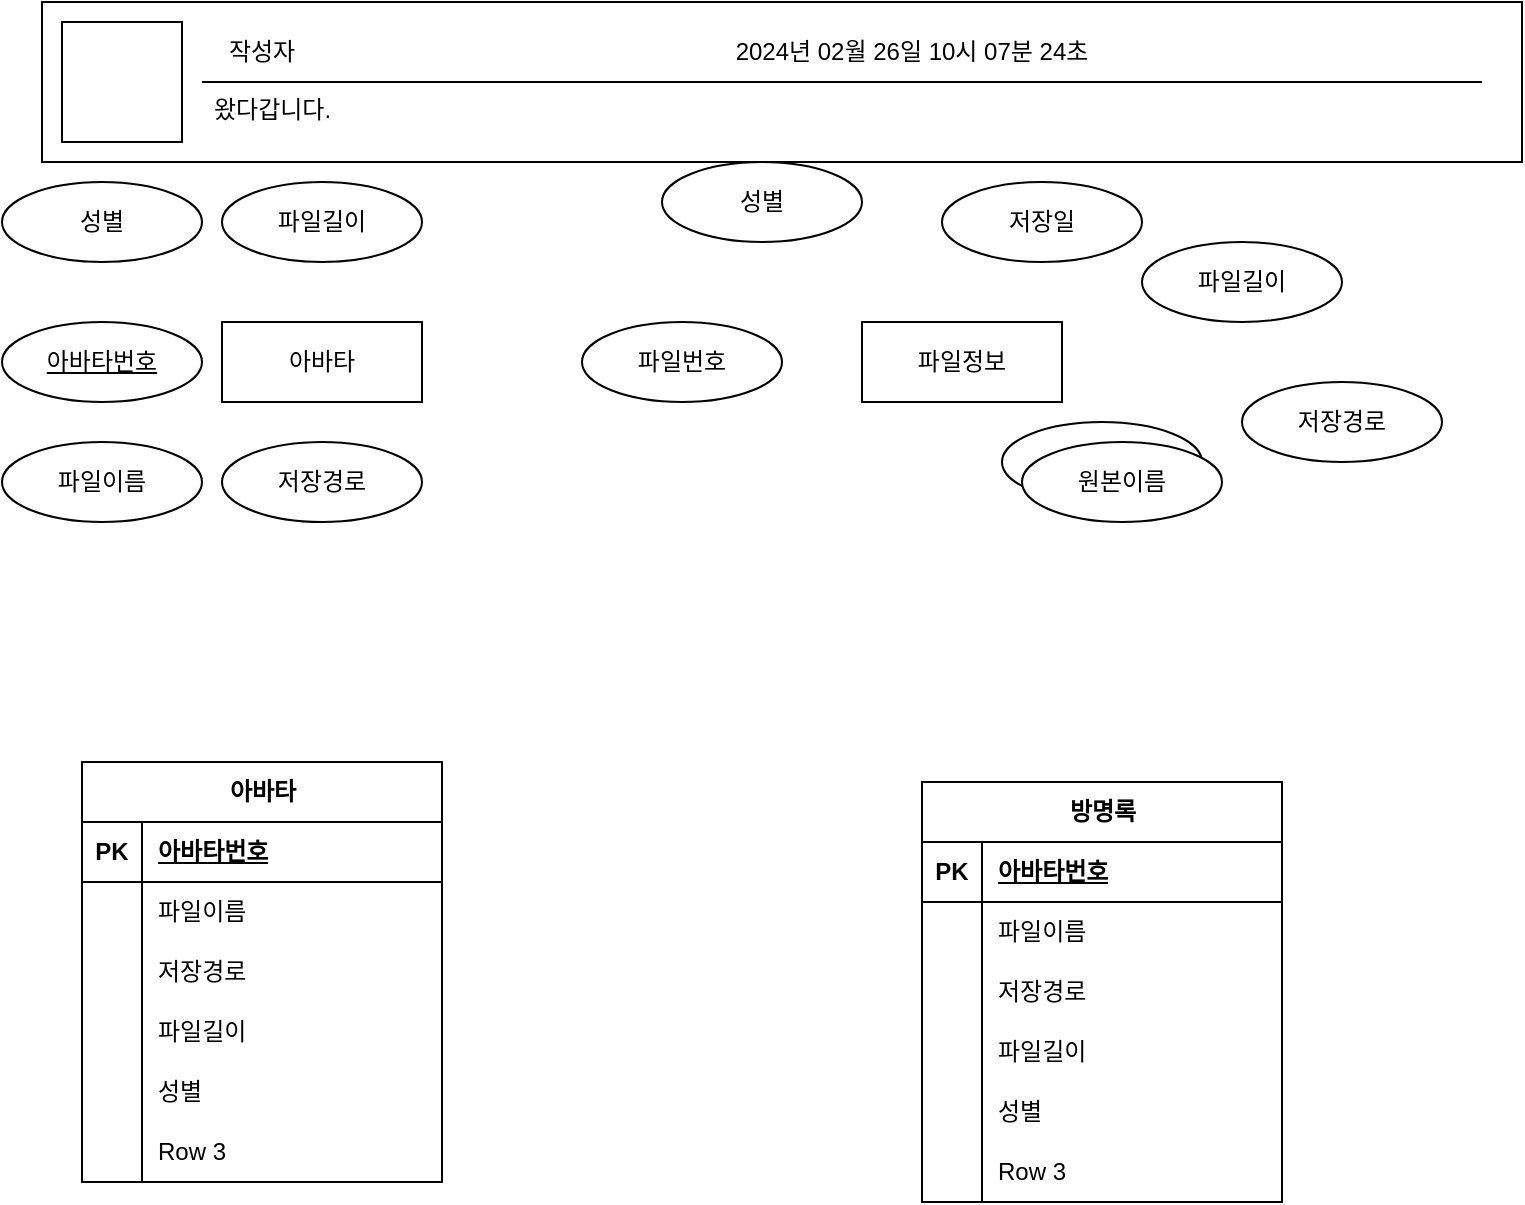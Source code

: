 <mxfile version="23.1.6" type="device">
  <diagram id="R2lEEEUBdFMjLlhIrx00" name="Page-1">
    <mxGraphModel dx="1034" dy="1824" grid="1" gridSize="10" guides="1" tooltips="1" connect="1" arrows="1" fold="1" page="1" pageScale="1" pageWidth="850" pageHeight="1100" math="0" shadow="0" extFonts="Permanent Marker^https://fonts.googleapis.com/css?family=Permanent+Marker">
      <root>
        <mxCell id="0" />
        <mxCell id="1" parent="0" />
        <mxCell id="e46GGUJAClQQ75eLyU_u-1" value="" style="whiteSpace=wrap;html=1;align=center;" vertex="1" parent="1">
          <mxGeometry x="30" y="-420" width="740" height="80" as="geometry" />
        </mxCell>
        <mxCell id="e46GGUJAClQQ75eLyU_u-2" value="" style="rounded=0;whiteSpace=wrap;html=1;" vertex="1" parent="1">
          <mxGeometry x="40" y="-410" width="60" height="60" as="geometry" />
        </mxCell>
        <mxCell id="e46GGUJAClQQ75eLyU_u-4" value="작성자" style="text;html=1;align=center;verticalAlign=middle;whiteSpace=wrap;rounded=0;" vertex="1" parent="1">
          <mxGeometry x="110" y="-410" width="60" height="30" as="geometry" />
        </mxCell>
        <mxCell id="e46GGUJAClQQ75eLyU_u-5" value="2024년 02월 26일 10시 07분 24초" style="text;html=1;align=center;verticalAlign=middle;whiteSpace=wrap;rounded=0;" vertex="1" parent="1">
          <mxGeometry x="370" y="-410" width="190" height="30" as="geometry" />
        </mxCell>
        <mxCell id="e46GGUJAClQQ75eLyU_u-6" value="" style="endArrow=none;html=1;rounded=0;exitX=0;exitY=1;exitDx=0;exitDy=0;entryX=0.973;entryY=0.5;entryDx=0;entryDy=0;entryPerimeter=0;" edge="1" parent="1" source="e46GGUJAClQQ75eLyU_u-4" target="e46GGUJAClQQ75eLyU_u-1">
          <mxGeometry width="50" height="50" relative="1" as="geometry">
            <mxPoint x="430" y="-70" as="sourcePoint" />
            <mxPoint x="480" y="-120" as="targetPoint" />
          </mxGeometry>
        </mxCell>
        <mxCell id="e46GGUJAClQQ75eLyU_u-7" value="왔다갑니다." style="text;strokeColor=none;fillColor=none;spacingLeft=4;spacingRight=4;overflow=hidden;rotatable=0;points=[[0,0.5],[1,0.5]];portConstraint=eastwest;fontSize=12;whiteSpace=wrap;html=1;" vertex="1" parent="1">
          <mxGeometry x="110" y="-380" width="330" height="30" as="geometry" />
        </mxCell>
        <mxCell id="e46GGUJAClQQ75eLyU_u-8" value="아바타" style="whiteSpace=wrap;html=1;align=center;" vertex="1" parent="1">
          <mxGeometry x="120" y="-260" width="100" height="40" as="geometry" />
        </mxCell>
        <mxCell id="e46GGUJAClQQ75eLyU_u-9" value="성별" style="ellipse;whiteSpace=wrap;html=1;align=center;" vertex="1" parent="1">
          <mxGeometry x="10" y="-330" width="100" height="40" as="geometry" />
        </mxCell>
        <mxCell id="e46GGUJAClQQ75eLyU_u-10" value="파일길이" style="ellipse;whiteSpace=wrap;html=1;align=center;" vertex="1" parent="1">
          <mxGeometry x="120" y="-330" width="100" height="40" as="geometry" />
        </mxCell>
        <mxCell id="e46GGUJAClQQ75eLyU_u-11" value="저장경로" style="ellipse;whiteSpace=wrap;html=1;align=center;" vertex="1" parent="1">
          <mxGeometry x="120" y="-200" width="100" height="40" as="geometry" />
        </mxCell>
        <mxCell id="e46GGUJAClQQ75eLyU_u-13" value="파일이름" style="ellipse;whiteSpace=wrap;html=1;align=center;" vertex="1" parent="1">
          <mxGeometry x="10" y="-200" width="100" height="40" as="geometry" />
        </mxCell>
        <mxCell id="e46GGUJAClQQ75eLyU_u-14" value="파일정보" style="whiteSpace=wrap;html=1;align=center;" vertex="1" parent="1">
          <mxGeometry x="440" y="-260" width="100" height="40" as="geometry" />
        </mxCell>
        <mxCell id="e46GGUJAClQQ75eLyU_u-15" value="성별" style="ellipse;whiteSpace=wrap;html=1;align=center;" vertex="1" parent="1">
          <mxGeometry x="340" y="-340" width="100" height="40" as="geometry" />
        </mxCell>
        <mxCell id="e46GGUJAClQQ75eLyU_u-16" value="파일길이" style="ellipse;whiteSpace=wrap;html=1;align=center;" vertex="1" parent="1">
          <mxGeometry x="580" y="-300" width="100" height="40" as="geometry" />
        </mxCell>
        <mxCell id="e46GGUJAClQQ75eLyU_u-17" value="저장경로" style="ellipse;whiteSpace=wrap;html=1;align=center;" vertex="1" parent="1">
          <mxGeometry x="630" y="-230" width="100" height="40" as="geometry" />
        </mxCell>
        <mxCell id="e46GGUJAClQQ75eLyU_u-18" value="파일이름" style="ellipse;whiteSpace=wrap;html=1;align=center;" vertex="1" parent="1">
          <mxGeometry x="510" y="-210" width="100" height="40" as="geometry" />
        </mxCell>
        <mxCell id="e46GGUJAClQQ75eLyU_u-19" value="파일번호" style="ellipse;whiteSpace=wrap;html=1;align=center;" vertex="1" parent="1">
          <mxGeometry x="300" y="-260" width="100" height="40" as="geometry" />
        </mxCell>
        <mxCell id="e46GGUJAClQQ75eLyU_u-22" value="아바타번호" style="ellipse;whiteSpace=wrap;html=1;align=center;fontStyle=4;" vertex="1" parent="1">
          <mxGeometry x="10" y="-260" width="100" height="40" as="geometry" />
        </mxCell>
        <mxCell id="e46GGUJAClQQ75eLyU_u-26" value="저장일" style="ellipse;whiteSpace=wrap;html=1;align=center;" vertex="1" parent="1">
          <mxGeometry x="480" y="-330" width="100" height="40" as="geometry" />
        </mxCell>
        <mxCell id="e46GGUJAClQQ75eLyU_u-27" value="원본이름" style="ellipse;whiteSpace=wrap;html=1;align=center;" vertex="1" parent="1">
          <mxGeometry x="520" y="-200" width="100" height="40" as="geometry" />
        </mxCell>
        <mxCell id="e46GGUJAClQQ75eLyU_u-28" value="아바타" style="shape=table;startSize=30;container=1;collapsible=1;childLayout=tableLayout;fixedRows=1;rowLines=0;fontStyle=1;align=center;resizeLast=1;html=1;" vertex="1" parent="1">
          <mxGeometry x="50" y="-40" width="180" height="210" as="geometry" />
        </mxCell>
        <mxCell id="e46GGUJAClQQ75eLyU_u-29" value="" style="shape=tableRow;horizontal=0;startSize=0;swimlaneHead=0;swimlaneBody=0;fillColor=none;collapsible=0;dropTarget=0;points=[[0,0.5],[1,0.5]];portConstraint=eastwest;top=0;left=0;right=0;bottom=1;" vertex="1" parent="e46GGUJAClQQ75eLyU_u-28">
          <mxGeometry y="30" width="180" height="30" as="geometry" />
        </mxCell>
        <mxCell id="e46GGUJAClQQ75eLyU_u-30" value="PK" style="shape=partialRectangle;connectable=0;fillColor=none;top=0;left=0;bottom=0;right=0;fontStyle=1;overflow=hidden;whiteSpace=wrap;html=1;" vertex="1" parent="e46GGUJAClQQ75eLyU_u-29">
          <mxGeometry width="30" height="30" as="geometry">
            <mxRectangle width="30" height="30" as="alternateBounds" />
          </mxGeometry>
        </mxCell>
        <mxCell id="e46GGUJAClQQ75eLyU_u-31" value="아바타번호" style="shape=partialRectangle;connectable=0;fillColor=none;top=0;left=0;bottom=0;right=0;align=left;spacingLeft=6;fontStyle=5;overflow=hidden;whiteSpace=wrap;html=1;" vertex="1" parent="e46GGUJAClQQ75eLyU_u-29">
          <mxGeometry x="30" width="150" height="30" as="geometry">
            <mxRectangle width="150" height="30" as="alternateBounds" />
          </mxGeometry>
        </mxCell>
        <mxCell id="e46GGUJAClQQ75eLyU_u-32" value="" style="shape=tableRow;horizontal=0;startSize=0;swimlaneHead=0;swimlaneBody=0;fillColor=none;collapsible=0;dropTarget=0;points=[[0,0.5],[1,0.5]];portConstraint=eastwest;top=0;left=0;right=0;bottom=0;" vertex="1" parent="e46GGUJAClQQ75eLyU_u-28">
          <mxGeometry y="60" width="180" height="30" as="geometry" />
        </mxCell>
        <mxCell id="e46GGUJAClQQ75eLyU_u-33" value="" style="shape=partialRectangle;connectable=0;fillColor=none;top=0;left=0;bottom=0;right=0;editable=1;overflow=hidden;whiteSpace=wrap;html=1;" vertex="1" parent="e46GGUJAClQQ75eLyU_u-32">
          <mxGeometry width="30" height="30" as="geometry">
            <mxRectangle width="30" height="30" as="alternateBounds" />
          </mxGeometry>
        </mxCell>
        <mxCell id="e46GGUJAClQQ75eLyU_u-34" value="파일이름" style="shape=partialRectangle;connectable=0;fillColor=none;top=0;left=0;bottom=0;right=0;align=left;spacingLeft=6;overflow=hidden;whiteSpace=wrap;html=1;" vertex="1" parent="e46GGUJAClQQ75eLyU_u-32">
          <mxGeometry x="30" width="150" height="30" as="geometry">
            <mxRectangle width="150" height="30" as="alternateBounds" />
          </mxGeometry>
        </mxCell>
        <mxCell id="e46GGUJAClQQ75eLyU_u-35" value="" style="shape=tableRow;horizontal=0;startSize=0;swimlaneHead=0;swimlaneBody=0;fillColor=none;collapsible=0;dropTarget=0;points=[[0,0.5],[1,0.5]];portConstraint=eastwest;top=0;left=0;right=0;bottom=0;" vertex="1" parent="e46GGUJAClQQ75eLyU_u-28">
          <mxGeometry y="90" width="180" height="30" as="geometry" />
        </mxCell>
        <mxCell id="e46GGUJAClQQ75eLyU_u-36" value="" style="shape=partialRectangle;connectable=0;fillColor=none;top=0;left=0;bottom=0;right=0;editable=1;overflow=hidden;whiteSpace=wrap;html=1;" vertex="1" parent="e46GGUJAClQQ75eLyU_u-35">
          <mxGeometry width="30" height="30" as="geometry">
            <mxRectangle width="30" height="30" as="alternateBounds" />
          </mxGeometry>
        </mxCell>
        <mxCell id="e46GGUJAClQQ75eLyU_u-37" value="저장경로" style="shape=partialRectangle;connectable=0;fillColor=none;top=0;left=0;bottom=0;right=0;align=left;spacingLeft=6;overflow=hidden;whiteSpace=wrap;html=1;" vertex="1" parent="e46GGUJAClQQ75eLyU_u-35">
          <mxGeometry x="30" width="150" height="30" as="geometry">
            <mxRectangle width="150" height="30" as="alternateBounds" />
          </mxGeometry>
        </mxCell>
        <mxCell id="e46GGUJAClQQ75eLyU_u-38" value="" style="shape=tableRow;horizontal=0;startSize=0;swimlaneHead=0;swimlaneBody=0;fillColor=none;collapsible=0;dropTarget=0;points=[[0,0.5],[1,0.5]];portConstraint=eastwest;top=0;left=0;right=0;bottom=0;" vertex="1" parent="e46GGUJAClQQ75eLyU_u-28">
          <mxGeometry y="120" width="180" height="30" as="geometry" />
        </mxCell>
        <mxCell id="e46GGUJAClQQ75eLyU_u-39" value="" style="shape=partialRectangle;connectable=0;fillColor=none;top=0;left=0;bottom=0;right=0;editable=1;overflow=hidden;whiteSpace=wrap;html=1;" vertex="1" parent="e46GGUJAClQQ75eLyU_u-38">
          <mxGeometry width="30" height="30" as="geometry">
            <mxRectangle width="30" height="30" as="alternateBounds" />
          </mxGeometry>
        </mxCell>
        <mxCell id="e46GGUJAClQQ75eLyU_u-40" value="파일길이" style="shape=partialRectangle;connectable=0;fillColor=none;top=0;left=0;bottom=0;right=0;align=left;spacingLeft=6;overflow=hidden;whiteSpace=wrap;html=1;" vertex="1" parent="e46GGUJAClQQ75eLyU_u-38">
          <mxGeometry x="30" width="150" height="30" as="geometry">
            <mxRectangle width="150" height="30" as="alternateBounds" />
          </mxGeometry>
        </mxCell>
        <mxCell id="e46GGUJAClQQ75eLyU_u-41" value="" style="shape=tableRow;horizontal=0;startSize=0;swimlaneHead=0;swimlaneBody=0;fillColor=none;collapsible=0;dropTarget=0;points=[[0,0.5],[1,0.5]];portConstraint=eastwest;top=0;left=0;right=0;bottom=0;" vertex="1" parent="e46GGUJAClQQ75eLyU_u-28">
          <mxGeometry y="150" width="180" height="30" as="geometry" />
        </mxCell>
        <mxCell id="e46GGUJAClQQ75eLyU_u-42" value="" style="shape=partialRectangle;connectable=0;fillColor=none;top=0;left=0;bottom=0;right=0;editable=1;overflow=hidden;whiteSpace=wrap;html=1;" vertex="1" parent="e46GGUJAClQQ75eLyU_u-41">
          <mxGeometry width="30" height="30" as="geometry">
            <mxRectangle width="30" height="30" as="alternateBounds" />
          </mxGeometry>
        </mxCell>
        <mxCell id="e46GGUJAClQQ75eLyU_u-43" value="성별" style="shape=partialRectangle;connectable=0;fillColor=none;top=0;left=0;bottom=0;right=0;align=left;spacingLeft=6;overflow=hidden;whiteSpace=wrap;html=1;" vertex="1" parent="e46GGUJAClQQ75eLyU_u-41">
          <mxGeometry x="30" width="150" height="30" as="geometry">
            <mxRectangle width="150" height="30" as="alternateBounds" />
          </mxGeometry>
        </mxCell>
        <mxCell id="e46GGUJAClQQ75eLyU_u-47" value="" style="shape=tableRow;horizontal=0;startSize=0;swimlaneHead=0;swimlaneBody=0;fillColor=none;collapsible=0;dropTarget=0;points=[[0,0.5],[1,0.5]];portConstraint=eastwest;top=0;left=0;right=0;bottom=0;" vertex="1" parent="e46GGUJAClQQ75eLyU_u-28">
          <mxGeometry y="180" width="180" height="30" as="geometry" />
        </mxCell>
        <mxCell id="e46GGUJAClQQ75eLyU_u-48" value="" style="shape=partialRectangle;connectable=0;fillColor=none;top=0;left=0;bottom=0;right=0;editable=1;overflow=hidden;whiteSpace=wrap;html=1;" vertex="1" parent="e46GGUJAClQQ75eLyU_u-47">
          <mxGeometry width="30" height="30" as="geometry">
            <mxRectangle width="30" height="30" as="alternateBounds" />
          </mxGeometry>
        </mxCell>
        <mxCell id="e46GGUJAClQQ75eLyU_u-49" value="Row 3" style="shape=partialRectangle;connectable=0;fillColor=none;top=0;left=0;bottom=0;right=0;align=left;spacingLeft=6;overflow=hidden;whiteSpace=wrap;html=1;" vertex="1" parent="e46GGUJAClQQ75eLyU_u-47">
          <mxGeometry x="30" width="150" height="30" as="geometry">
            <mxRectangle width="150" height="30" as="alternateBounds" />
          </mxGeometry>
        </mxCell>
        <mxCell id="e46GGUJAClQQ75eLyU_u-50" value="방명록" style="shape=table;startSize=30;container=1;collapsible=1;childLayout=tableLayout;fixedRows=1;rowLines=0;fontStyle=1;align=center;resizeLast=1;html=1;" vertex="1" parent="1">
          <mxGeometry x="470" y="-30" width="180" height="210" as="geometry" />
        </mxCell>
        <mxCell id="e46GGUJAClQQ75eLyU_u-51" value="" style="shape=tableRow;horizontal=0;startSize=0;swimlaneHead=0;swimlaneBody=0;fillColor=none;collapsible=0;dropTarget=0;points=[[0,0.5],[1,0.5]];portConstraint=eastwest;top=0;left=0;right=0;bottom=1;" vertex="1" parent="e46GGUJAClQQ75eLyU_u-50">
          <mxGeometry y="30" width="180" height="30" as="geometry" />
        </mxCell>
        <mxCell id="e46GGUJAClQQ75eLyU_u-52" value="PK" style="shape=partialRectangle;connectable=0;fillColor=none;top=0;left=0;bottom=0;right=0;fontStyle=1;overflow=hidden;whiteSpace=wrap;html=1;" vertex="1" parent="e46GGUJAClQQ75eLyU_u-51">
          <mxGeometry width="30" height="30" as="geometry">
            <mxRectangle width="30" height="30" as="alternateBounds" />
          </mxGeometry>
        </mxCell>
        <mxCell id="e46GGUJAClQQ75eLyU_u-53" value="아바타번호" style="shape=partialRectangle;connectable=0;fillColor=none;top=0;left=0;bottom=0;right=0;align=left;spacingLeft=6;fontStyle=5;overflow=hidden;whiteSpace=wrap;html=1;" vertex="1" parent="e46GGUJAClQQ75eLyU_u-51">
          <mxGeometry x="30" width="150" height="30" as="geometry">
            <mxRectangle width="150" height="30" as="alternateBounds" />
          </mxGeometry>
        </mxCell>
        <mxCell id="e46GGUJAClQQ75eLyU_u-54" value="" style="shape=tableRow;horizontal=0;startSize=0;swimlaneHead=0;swimlaneBody=0;fillColor=none;collapsible=0;dropTarget=0;points=[[0,0.5],[1,0.5]];portConstraint=eastwest;top=0;left=0;right=0;bottom=0;" vertex="1" parent="e46GGUJAClQQ75eLyU_u-50">
          <mxGeometry y="60" width="180" height="30" as="geometry" />
        </mxCell>
        <mxCell id="e46GGUJAClQQ75eLyU_u-55" value="" style="shape=partialRectangle;connectable=0;fillColor=none;top=0;left=0;bottom=0;right=0;editable=1;overflow=hidden;whiteSpace=wrap;html=1;" vertex="1" parent="e46GGUJAClQQ75eLyU_u-54">
          <mxGeometry width="30" height="30" as="geometry">
            <mxRectangle width="30" height="30" as="alternateBounds" />
          </mxGeometry>
        </mxCell>
        <mxCell id="e46GGUJAClQQ75eLyU_u-56" value="파일이름" style="shape=partialRectangle;connectable=0;fillColor=none;top=0;left=0;bottom=0;right=0;align=left;spacingLeft=6;overflow=hidden;whiteSpace=wrap;html=1;" vertex="1" parent="e46GGUJAClQQ75eLyU_u-54">
          <mxGeometry x="30" width="150" height="30" as="geometry">
            <mxRectangle width="150" height="30" as="alternateBounds" />
          </mxGeometry>
        </mxCell>
        <mxCell id="e46GGUJAClQQ75eLyU_u-57" value="" style="shape=tableRow;horizontal=0;startSize=0;swimlaneHead=0;swimlaneBody=0;fillColor=none;collapsible=0;dropTarget=0;points=[[0,0.5],[1,0.5]];portConstraint=eastwest;top=0;left=0;right=0;bottom=0;" vertex="1" parent="e46GGUJAClQQ75eLyU_u-50">
          <mxGeometry y="90" width="180" height="30" as="geometry" />
        </mxCell>
        <mxCell id="e46GGUJAClQQ75eLyU_u-58" value="" style="shape=partialRectangle;connectable=0;fillColor=none;top=0;left=0;bottom=0;right=0;editable=1;overflow=hidden;whiteSpace=wrap;html=1;" vertex="1" parent="e46GGUJAClQQ75eLyU_u-57">
          <mxGeometry width="30" height="30" as="geometry">
            <mxRectangle width="30" height="30" as="alternateBounds" />
          </mxGeometry>
        </mxCell>
        <mxCell id="e46GGUJAClQQ75eLyU_u-59" value="저장경로" style="shape=partialRectangle;connectable=0;fillColor=none;top=0;left=0;bottom=0;right=0;align=left;spacingLeft=6;overflow=hidden;whiteSpace=wrap;html=1;" vertex="1" parent="e46GGUJAClQQ75eLyU_u-57">
          <mxGeometry x="30" width="150" height="30" as="geometry">
            <mxRectangle width="150" height="30" as="alternateBounds" />
          </mxGeometry>
        </mxCell>
        <mxCell id="e46GGUJAClQQ75eLyU_u-60" value="" style="shape=tableRow;horizontal=0;startSize=0;swimlaneHead=0;swimlaneBody=0;fillColor=none;collapsible=0;dropTarget=0;points=[[0,0.5],[1,0.5]];portConstraint=eastwest;top=0;left=0;right=0;bottom=0;" vertex="1" parent="e46GGUJAClQQ75eLyU_u-50">
          <mxGeometry y="120" width="180" height="30" as="geometry" />
        </mxCell>
        <mxCell id="e46GGUJAClQQ75eLyU_u-61" value="" style="shape=partialRectangle;connectable=0;fillColor=none;top=0;left=0;bottom=0;right=0;editable=1;overflow=hidden;whiteSpace=wrap;html=1;" vertex="1" parent="e46GGUJAClQQ75eLyU_u-60">
          <mxGeometry width="30" height="30" as="geometry">
            <mxRectangle width="30" height="30" as="alternateBounds" />
          </mxGeometry>
        </mxCell>
        <mxCell id="e46GGUJAClQQ75eLyU_u-62" value="파일길이" style="shape=partialRectangle;connectable=0;fillColor=none;top=0;left=0;bottom=0;right=0;align=left;spacingLeft=6;overflow=hidden;whiteSpace=wrap;html=1;" vertex="1" parent="e46GGUJAClQQ75eLyU_u-60">
          <mxGeometry x="30" width="150" height="30" as="geometry">
            <mxRectangle width="150" height="30" as="alternateBounds" />
          </mxGeometry>
        </mxCell>
        <mxCell id="e46GGUJAClQQ75eLyU_u-63" value="" style="shape=tableRow;horizontal=0;startSize=0;swimlaneHead=0;swimlaneBody=0;fillColor=none;collapsible=0;dropTarget=0;points=[[0,0.5],[1,0.5]];portConstraint=eastwest;top=0;left=0;right=0;bottom=0;" vertex="1" parent="e46GGUJAClQQ75eLyU_u-50">
          <mxGeometry y="150" width="180" height="30" as="geometry" />
        </mxCell>
        <mxCell id="e46GGUJAClQQ75eLyU_u-64" value="" style="shape=partialRectangle;connectable=0;fillColor=none;top=0;left=0;bottom=0;right=0;editable=1;overflow=hidden;whiteSpace=wrap;html=1;" vertex="1" parent="e46GGUJAClQQ75eLyU_u-63">
          <mxGeometry width="30" height="30" as="geometry">
            <mxRectangle width="30" height="30" as="alternateBounds" />
          </mxGeometry>
        </mxCell>
        <mxCell id="e46GGUJAClQQ75eLyU_u-65" value="성별" style="shape=partialRectangle;connectable=0;fillColor=none;top=0;left=0;bottom=0;right=0;align=left;spacingLeft=6;overflow=hidden;whiteSpace=wrap;html=1;" vertex="1" parent="e46GGUJAClQQ75eLyU_u-63">
          <mxGeometry x="30" width="150" height="30" as="geometry">
            <mxRectangle width="150" height="30" as="alternateBounds" />
          </mxGeometry>
        </mxCell>
        <mxCell id="e46GGUJAClQQ75eLyU_u-66" value="" style="shape=tableRow;horizontal=0;startSize=0;swimlaneHead=0;swimlaneBody=0;fillColor=none;collapsible=0;dropTarget=0;points=[[0,0.5],[1,0.5]];portConstraint=eastwest;top=0;left=0;right=0;bottom=0;" vertex="1" parent="e46GGUJAClQQ75eLyU_u-50">
          <mxGeometry y="180" width="180" height="30" as="geometry" />
        </mxCell>
        <mxCell id="e46GGUJAClQQ75eLyU_u-67" value="" style="shape=partialRectangle;connectable=0;fillColor=none;top=0;left=0;bottom=0;right=0;editable=1;overflow=hidden;whiteSpace=wrap;html=1;" vertex="1" parent="e46GGUJAClQQ75eLyU_u-66">
          <mxGeometry width="30" height="30" as="geometry">
            <mxRectangle width="30" height="30" as="alternateBounds" />
          </mxGeometry>
        </mxCell>
        <mxCell id="e46GGUJAClQQ75eLyU_u-68" value="Row 3" style="shape=partialRectangle;connectable=0;fillColor=none;top=0;left=0;bottom=0;right=0;align=left;spacingLeft=6;overflow=hidden;whiteSpace=wrap;html=1;" vertex="1" parent="e46GGUJAClQQ75eLyU_u-66">
          <mxGeometry x="30" width="150" height="30" as="geometry">
            <mxRectangle width="150" height="30" as="alternateBounds" />
          </mxGeometry>
        </mxCell>
      </root>
    </mxGraphModel>
  </diagram>
</mxfile>
